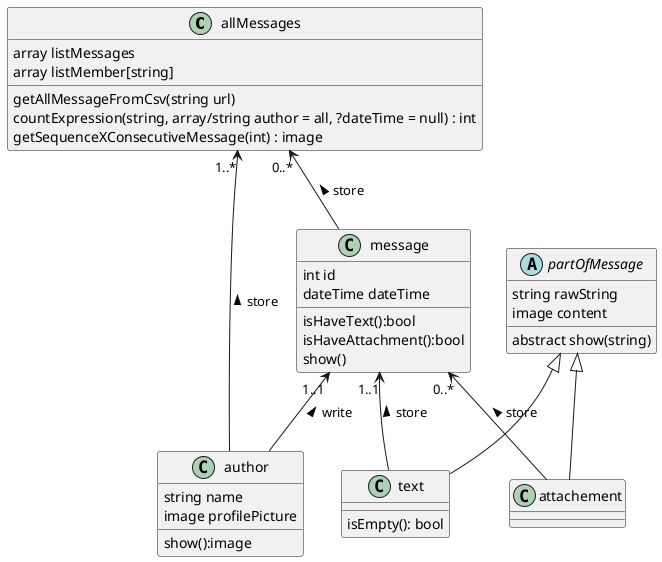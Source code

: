 @startuml

class allMessages {
array listMessages
array listMember[string]
getAllMessageFromCsv(string url)
countExpression(string, array/string author = all, ?dateTime = null) : int
getSequenceXConsecutiveMessage(int) : image
}

class message {
int id
dateTime dateTime
isHaveText():bool
isHaveAttachment():bool
show()
}

abstract class partOfMessage {
string rawString
image content
abstract show(string)
}

class attachement {
}

class text {
isEmpty(): bool
}

class author {
string name
image profilePicture
show():image
}


allMessages "0..*"<-- message : store <
message "0..*"<-- attachement : store <
message "1..1"<-- text : store <
message "1..1"<-- author : write <
allMessages "1..*"<-- author : store <
partOfMessage <|-- attachement
partOfMessage <|-- text

@enduml